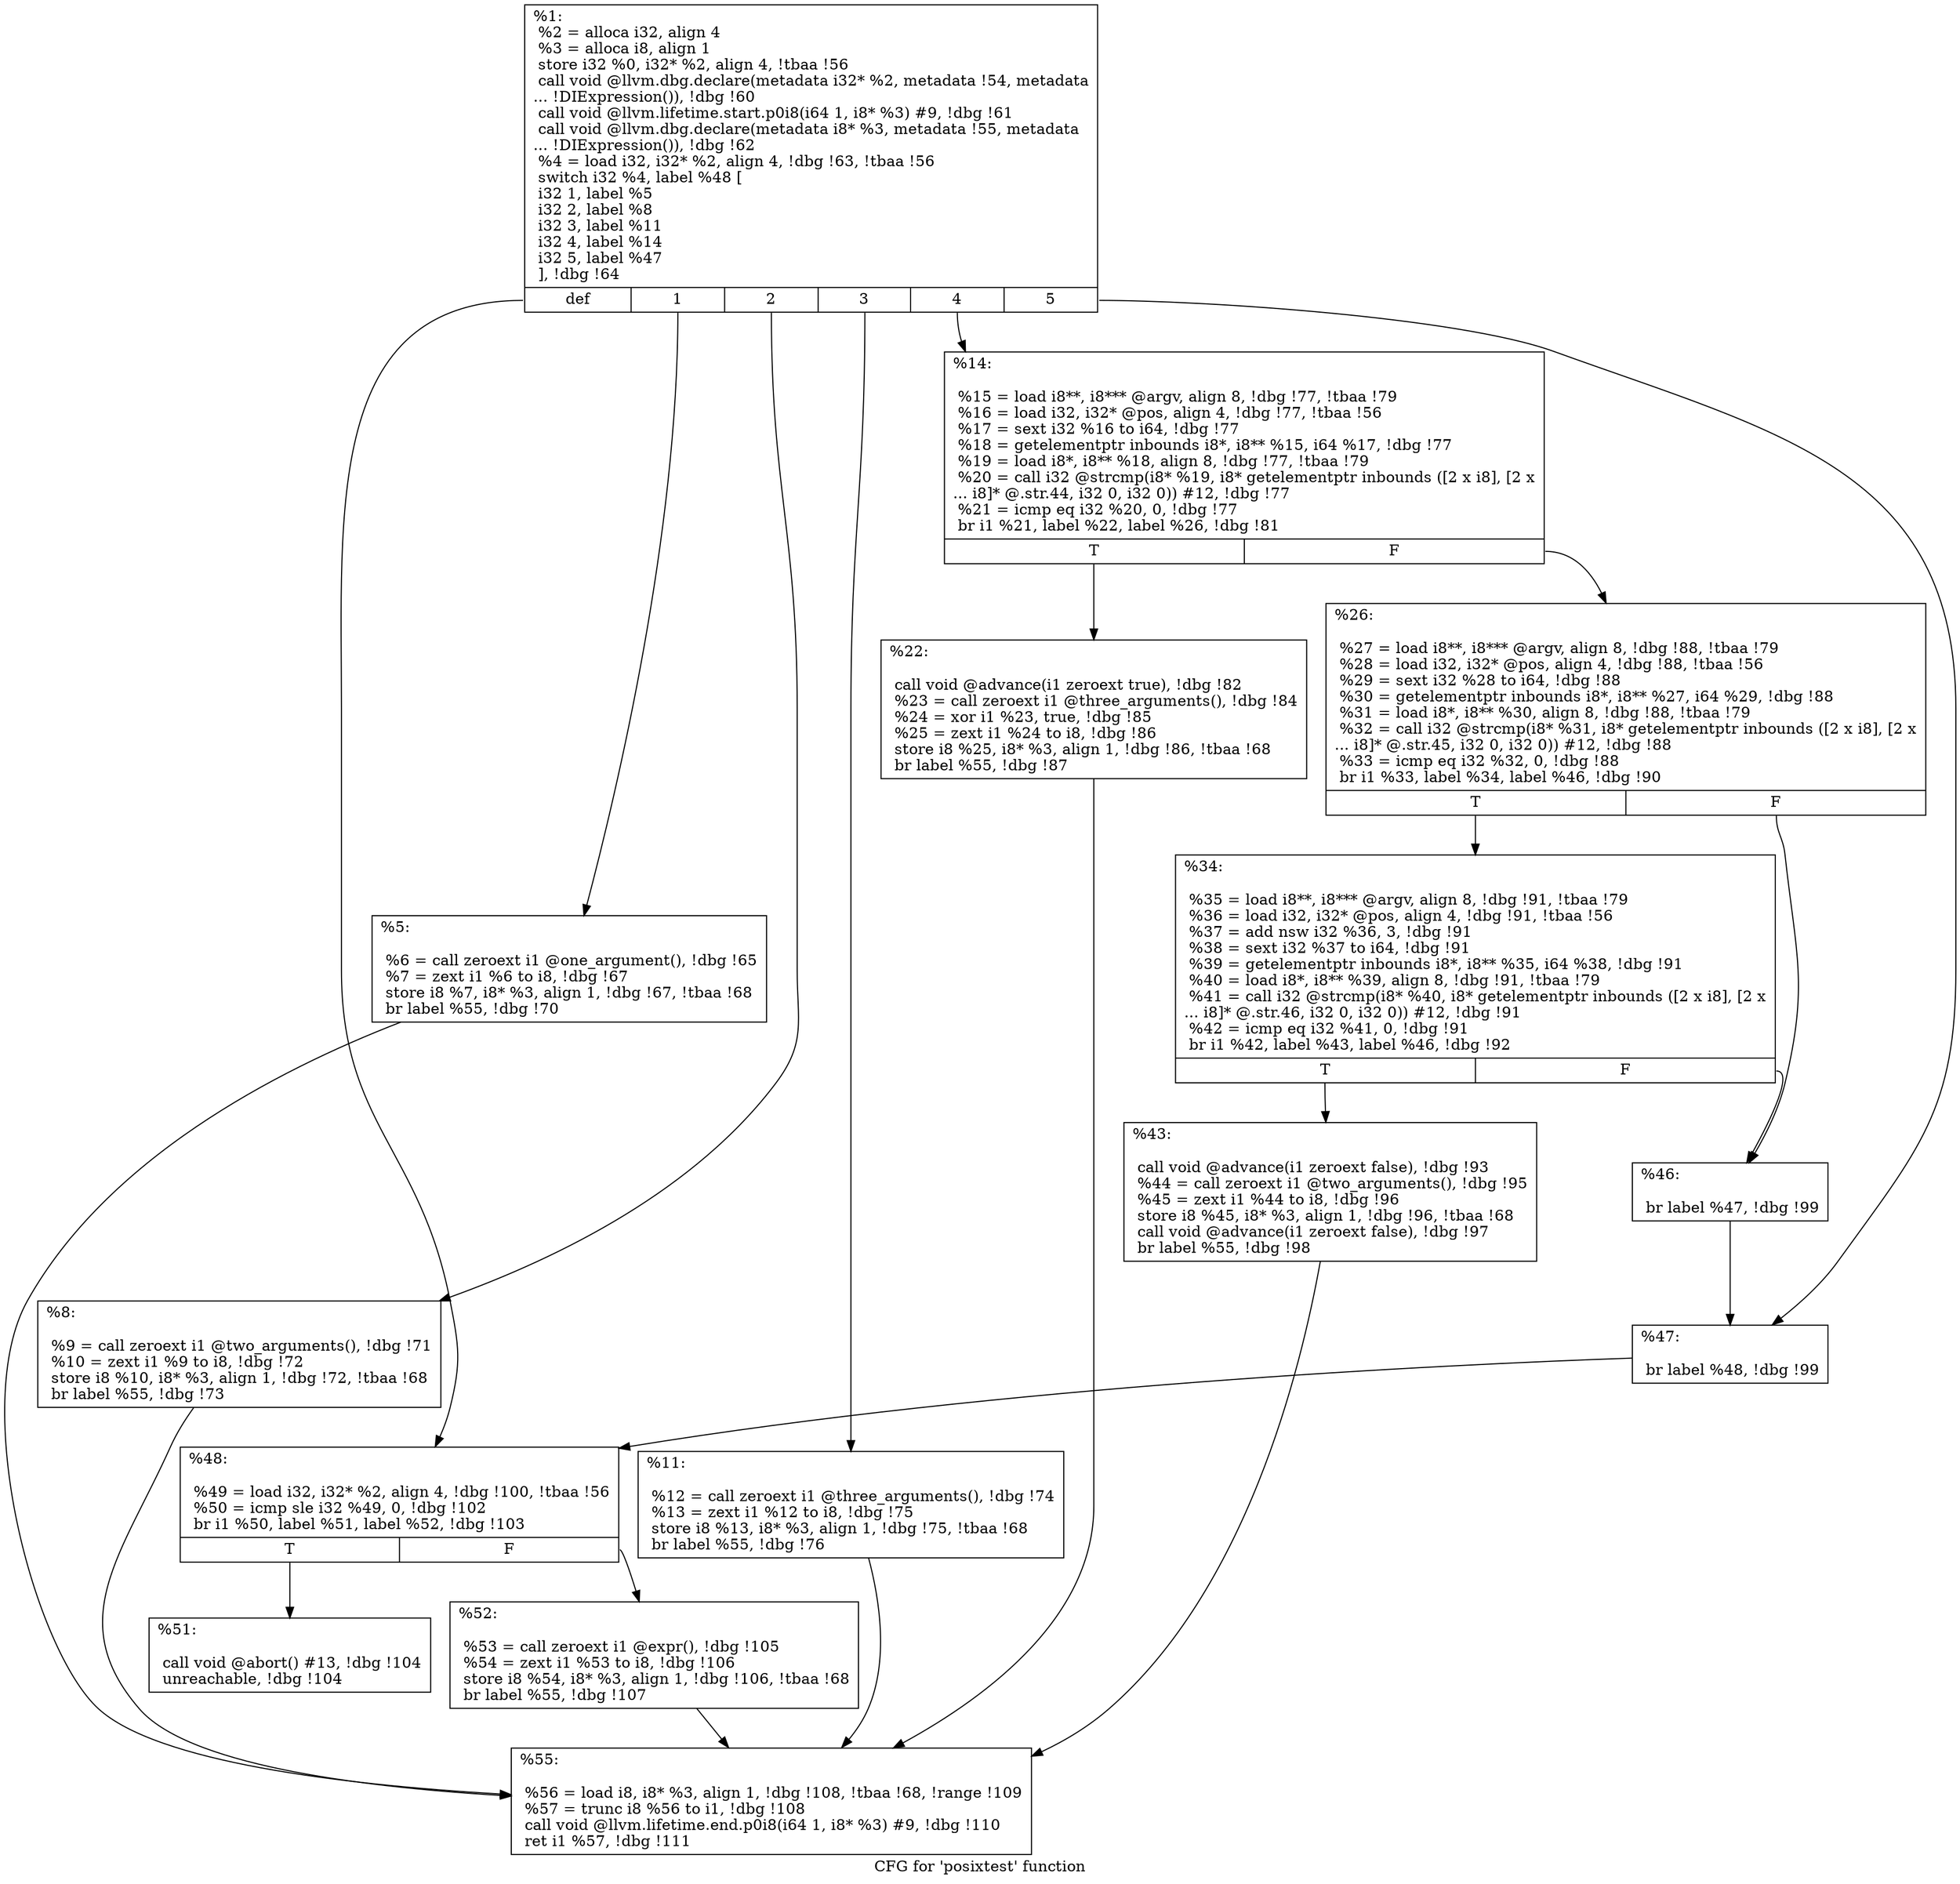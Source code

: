 digraph "CFG for 'posixtest' function" {
	label="CFG for 'posixtest' function";

	Node0x1a0bc10 [shape=record,label="{%1:\l  %2 = alloca i32, align 4\l  %3 = alloca i8, align 1\l  store i32 %0, i32* %2, align 4, !tbaa !56\l  call void @llvm.dbg.declare(metadata i32* %2, metadata !54, metadata\l... !DIExpression()), !dbg !60\l  call void @llvm.lifetime.start.p0i8(i64 1, i8* %3) #9, !dbg !61\l  call void @llvm.dbg.declare(metadata i8* %3, metadata !55, metadata\l... !DIExpression()), !dbg !62\l  %4 = load i32, i32* %2, align 4, !dbg !63, !tbaa !56\l  switch i32 %4, label %48 [\l    i32 1, label %5\l    i32 2, label %8\l    i32 3, label %11\l    i32 4, label %14\l    i32 5, label %47\l  ], !dbg !64\l|{<s0>def|<s1>1|<s2>2|<s3>3|<s4>4|<s5>5}}"];
	Node0x1a0bc10:s0 -> Node0x1a1fa70;
	Node0x1a0bc10:s1 -> Node0x1a1f750;
	Node0x1a0bc10:s2 -> Node0x1a1f7a0;
	Node0x1a0bc10:s3 -> Node0x1a1f7f0;
	Node0x1a0bc10:s4 -> Node0x1a1f840;
	Node0x1a0bc10:s5 -> Node0x1a1fa20;
	Node0x1a1f750 [shape=record,label="{%5:\l\l  %6 = call zeroext i1 @one_argument(), !dbg !65\l  %7 = zext i1 %6 to i8, !dbg !67\l  store i8 %7, i8* %3, align 1, !dbg !67, !tbaa !68\l  br label %55, !dbg !70\l}"];
	Node0x1a1f750 -> Node0x1a1fb60;
	Node0x1a1f7a0 [shape=record,label="{%8:\l\l  %9 = call zeroext i1 @two_arguments(), !dbg !71\l  %10 = zext i1 %9 to i8, !dbg !72\l  store i8 %10, i8* %3, align 1, !dbg !72, !tbaa !68\l  br label %55, !dbg !73\l}"];
	Node0x1a1f7a0 -> Node0x1a1fb60;
	Node0x1a1f7f0 [shape=record,label="{%11:\l\l  %12 = call zeroext i1 @three_arguments(), !dbg !74\l  %13 = zext i1 %12 to i8, !dbg !75\l  store i8 %13, i8* %3, align 1, !dbg !75, !tbaa !68\l  br label %55, !dbg !76\l}"];
	Node0x1a1f7f0 -> Node0x1a1fb60;
	Node0x1a1f840 [shape=record,label="{%14:\l\l  %15 = load i8**, i8*** @argv, align 8, !dbg !77, !tbaa !79\l  %16 = load i32, i32* @pos, align 4, !dbg !77, !tbaa !56\l  %17 = sext i32 %16 to i64, !dbg !77\l  %18 = getelementptr inbounds i8*, i8** %15, i64 %17, !dbg !77\l  %19 = load i8*, i8** %18, align 8, !dbg !77, !tbaa !79\l  %20 = call i32 @strcmp(i8* %19, i8* getelementptr inbounds ([2 x i8], [2 x\l... i8]* @.str.44, i32 0, i32 0)) #12, !dbg !77\l  %21 = icmp eq i32 %20, 0, !dbg !77\l  br i1 %21, label %22, label %26, !dbg !81\l|{<s0>T|<s1>F}}"];
	Node0x1a1f840:s0 -> Node0x1a1f890;
	Node0x1a1f840:s1 -> Node0x1a1f8e0;
	Node0x1a1f890 [shape=record,label="{%22:\l\l  call void @advance(i1 zeroext true), !dbg !82\l  %23 = call zeroext i1 @three_arguments(), !dbg !84\l  %24 = xor i1 %23, true, !dbg !85\l  %25 = zext i1 %24 to i8, !dbg !86\l  store i8 %25, i8* %3, align 1, !dbg !86, !tbaa !68\l  br label %55, !dbg !87\l}"];
	Node0x1a1f890 -> Node0x1a1fb60;
	Node0x1a1f8e0 [shape=record,label="{%26:\l\l  %27 = load i8**, i8*** @argv, align 8, !dbg !88, !tbaa !79\l  %28 = load i32, i32* @pos, align 4, !dbg !88, !tbaa !56\l  %29 = sext i32 %28 to i64, !dbg !88\l  %30 = getelementptr inbounds i8*, i8** %27, i64 %29, !dbg !88\l  %31 = load i8*, i8** %30, align 8, !dbg !88, !tbaa !79\l  %32 = call i32 @strcmp(i8* %31, i8* getelementptr inbounds ([2 x i8], [2 x\l... i8]* @.str.45, i32 0, i32 0)) #12, !dbg !88\l  %33 = icmp eq i32 %32, 0, !dbg !88\l  br i1 %33, label %34, label %46, !dbg !90\l|{<s0>T|<s1>F}}"];
	Node0x1a1f8e0:s0 -> Node0x1a1f930;
	Node0x1a1f8e0:s1 -> Node0x1a1f9d0;
	Node0x1a1f930 [shape=record,label="{%34:\l\l  %35 = load i8**, i8*** @argv, align 8, !dbg !91, !tbaa !79\l  %36 = load i32, i32* @pos, align 4, !dbg !91, !tbaa !56\l  %37 = add nsw i32 %36, 3, !dbg !91\l  %38 = sext i32 %37 to i64, !dbg !91\l  %39 = getelementptr inbounds i8*, i8** %35, i64 %38, !dbg !91\l  %40 = load i8*, i8** %39, align 8, !dbg !91, !tbaa !79\l  %41 = call i32 @strcmp(i8* %40, i8* getelementptr inbounds ([2 x i8], [2 x\l... i8]* @.str.46, i32 0, i32 0)) #12, !dbg !91\l  %42 = icmp eq i32 %41, 0, !dbg !91\l  br i1 %42, label %43, label %46, !dbg !92\l|{<s0>T|<s1>F}}"];
	Node0x1a1f930:s0 -> Node0x1a1f980;
	Node0x1a1f930:s1 -> Node0x1a1f9d0;
	Node0x1a1f980 [shape=record,label="{%43:\l\l  call void @advance(i1 zeroext false), !dbg !93\l  %44 = call zeroext i1 @two_arguments(), !dbg !95\l  %45 = zext i1 %44 to i8, !dbg !96\l  store i8 %45, i8* %3, align 1, !dbg !96, !tbaa !68\l  call void @advance(i1 zeroext false), !dbg !97\l  br label %55, !dbg !98\l}"];
	Node0x1a1f980 -> Node0x1a1fb60;
	Node0x1a1f9d0 [shape=record,label="{%46:\l\l  br label %47, !dbg !99\l}"];
	Node0x1a1f9d0 -> Node0x1a1fa20;
	Node0x1a1fa20 [shape=record,label="{%47:\l\l  br label %48, !dbg !99\l}"];
	Node0x1a1fa20 -> Node0x1a1fa70;
	Node0x1a1fa70 [shape=record,label="{%48:\l\l  %49 = load i32, i32* %2, align 4, !dbg !100, !tbaa !56\l  %50 = icmp sle i32 %49, 0, !dbg !102\l  br i1 %50, label %51, label %52, !dbg !103\l|{<s0>T|<s1>F}}"];
	Node0x1a1fa70:s0 -> Node0x1a1fac0;
	Node0x1a1fa70:s1 -> Node0x1a1fb10;
	Node0x1a1fac0 [shape=record,label="{%51:\l\l  call void @abort() #13, !dbg !104\l  unreachable, !dbg !104\l}"];
	Node0x1a1fb10 [shape=record,label="{%52:\l\l  %53 = call zeroext i1 @expr(), !dbg !105\l  %54 = zext i1 %53 to i8, !dbg !106\l  store i8 %54, i8* %3, align 1, !dbg !106, !tbaa !68\l  br label %55, !dbg !107\l}"];
	Node0x1a1fb10 -> Node0x1a1fb60;
	Node0x1a1fb60 [shape=record,label="{%55:\l\l  %56 = load i8, i8* %3, align 1, !dbg !108, !tbaa !68, !range !109\l  %57 = trunc i8 %56 to i1, !dbg !108\l  call void @llvm.lifetime.end.p0i8(i64 1, i8* %3) #9, !dbg !110\l  ret i1 %57, !dbg !111\l}"];
}
